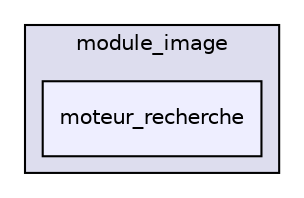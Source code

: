 digraph "D:/Documents/UPSSITECH/Projet FR/pfr/src/module_image/moteur_recherche" {
  compound=true
  node [ fontsize="10", fontname="Helvetica"];
  edge [ labelfontsize="10", labelfontname="Helvetica"];
  subgraph clusterdir_9b407c17dff3423d5a605f3f2082ca61 {
    graph [ bgcolor="#ddddee", pencolor="black", label="module_image" fontname="Helvetica", fontsize="10", URL="dir_9b407c17dff3423d5a605f3f2082ca61.html"]
  dir_9e9cc0906384487b491a95be3ff39279 [shape=box, label="moteur_recherche", style="filled", fillcolor="#eeeeff", pencolor="black", URL="dir_9e9cc0906384487b491a95be3ff39279.html"];
  }
}

